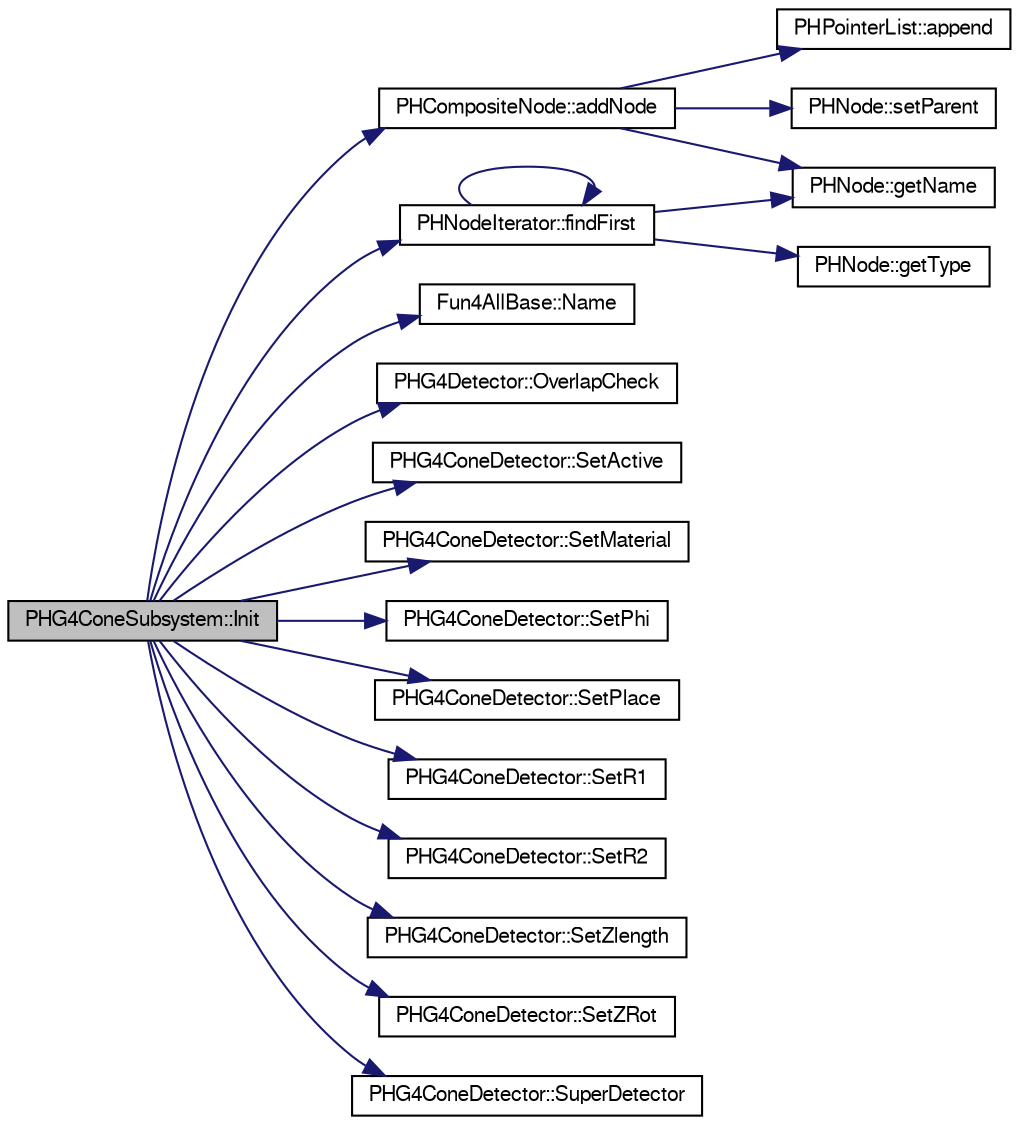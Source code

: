 digraph "PHG4ConeSubsystem::Init"
{
  bgcolor="transparent";
  edge [fontname="FreeSans",fontsize="10",labelfontname="FreeSans",labelfontsize="10"];
  node [fontname="FreeSans",fontsize="10",shape=record];
  rankdir="LR";
  Node1 [label="PHG4ConeSubsystem::Init",height=0.2,width=0.4,color="black", fillcolor="grey75", style="filled" fontcolor="black"];
  Node1 -> Node2 [color="midnightblue",fontsize="10",style="solid",fontname="FreeSans"];
  Node2 [label="PHCompositeNode::addNode",height=0.2,width=0.4,color="black",URL="$d5/dca/classPHCompositeNode.html#ac7dbf017614c324e218a001d729607bf"];
  Node2 -> Node3 [color="midnightblue",fontsize="10",style="solid",fontname="FreeSans"];
  Node3 [label="PHPointerList::append",height=0.2,width=0.4,color="black",URL="$d6/d86/classPHPointerList.html#af5fc4e6958b5b90c57bfb497566f503c"];
  Node2 -> Node4 [color="midnightblue",fontsize="10",style="solid",fontname="FreeSans"];
  Node4 [label="PHNode::getName",height=0.2,width=0.4,color="black",URL="$dc/d82/classPHNode.html#aca3576f926a4401eddc3d88bf0ce0de3"];
  Node2 -> Node5 [color="midnightblue",fontsize="10",style="solid",fontname="FreeSans"];
  Node5 [label="PHNode::setParent",height=0.2,width=0.4,color="black",URL="$dc/d82/classPHNode.html#adda2bd6cef2d5067bbe3016a990b7198"];
  Node1 -> Node6 [color="midnightblue",fontsize="10",style="solid",fontname="FreeSans"];
  Node6 [label="PHNodeIterator::findFirst",height=0.2,width=0.4,color="black",URL="$d5/d07/classPHNodeIterator.html#aea98bf8619af59b1212a94fb32106baa"];
  Node6 -> Node7 [color="midnightblue",fontsize="10",style="solid",fontname="FreeSans"];
  Node7 [label="PHNode::getType",height=0.2,width=0.4,color="black",URL="$dc/d82/classPHNode.html#a4ab1f90aed955a652813bfe377087bda"];
  Node6 -> Node4 [color="midnightblue",fontsize="10",style="solid",fontname="FreeSans"];
  Node6 -> Node6 [color="midnightblue",fontsize="10",style="solid",fontname="FreeSans"];
  Node1 -> Node8 [color="midnightblue",fontsize="10",style="solid",fontname="FreeSans"];
  Node8 [label="Fun4AllBase::Name",height=0.2,width=0.4,color="black",URL="$d5/dec/classFun4AllBase.html#a41f9ac377743d046f590617fd6f4f0ed",tooltip="Returns the name of this module. "];
  Node1 -> Node9 [color="midnightblue",fontsize="10",style="solid",fontname="FreeSans"];
  Node9 [label="PHG4Detector::OverlapCheck",height=0.2,width=0.4,color="black",URL="$d3/de7/classPHG4Detector.html#a66317072e07262741c28f524681dd0fe"];
  Node1 -> Node10 [color="midnightblue",fontsize="10",style="solid",fontname="FreeSans"];
  Node10 [label="PHG4ConeDetector::SetActive",height=0.2,width=0.4,color="black",URL="$d6/d41/classPHG4ConeDetector.html#a4921b6bab7fee1b71070ceea911d7ad7"];
  Node1 -> Node11 [color="midnightblue",fontsize="10",style="solid",fontname="FreeSans"];
  Node11 [label="PHG4ConeDetector::SetMaterial",height=0.2,width=0.4,color="black",URL="$d6/d41/classPHG4ConeDetector.html#a86694ab8743ccd368b954ab7205a157d"];
  Node1 -> Node12 [color="midnightblue",fontsize="10",style="solid",fontname="FreeSans"];
  Node12 [label="PHG4ConeDetector::SetPhi",height=0.2,width=0.4,color="black",URL="$d6/d41/classPHG4ConeDetector.html#ab3b3d194be272c348cd8364daa73caa3",tooltip="set phi offset and extention "];
  Node1 -> Node13 [color="midnightblue",fontsize="10",style="solid",fontname="FreeSans"];
  Node13 [label="PHG4ConeDetector::SetPlace",height=0.2,width=0.4,color="black",URL="$d6/d41/classPHG4ConeDetector.html#afb27b7738bfd0df59440b14575942524"];
  Node1 -> Node14 [color="midnightblue",fontsize="10",style="solid",fontname="FreeSans"];
  Node14 [label="PHG4ConeDetector::SetR1",height=0.2,width=0.4,color="black",URL="$d6/d41/classPHG4ConeDetector.html#affa8d05a668908d36f782f7069d02ffc",tooltip="set inner and outter radius1 "];
  Node1 -> Node15 [color="midnightblue",fontsize="10",style="solid",fontname="FreeSans"];
  Node15 [label="PHG4ConeDetector::SetR2",height=0.2,width=0.4,color="black",URL="$d6/d41/classPHG4ConeDetector.html#a5c3c4795395fb22c3f95620ceaba81ba",tooltip="set inner and outter radius2 "];
  Node1 -> Node16 [color="midnightblue",fontsize="10",style="solid",fontname="FreeSans"];
  Node16 [label="PHG4ConeDetector::SetZlength",height=0.2,width=0.4,color="black",URL="$d6/d41/classPHG4ConeDetector.html#a0d99dc46af9599fdcd154ba2bacb86ae",tooltip="set length in Z "];
  Node1 -> Node17 [color="midnightblue",fontsize="10",style="solid",fontname="FreeSans"];
  Node17 [label="PHG4ConeDetector::SetZRot",height=0.2,width=0.4,color="black",URL="$d6/d41/classPHG4ConeDetector.html#af891cc640e960c824790bd9920278856"];
  Node1 -> Node18 [color="midnightblue",fontsize="10",style="solid",fontname="FreeSans"];
  Node18 [label="PHG4ConeDetector::SuperDetector",height=0.2,width=0.4,color="black",URL="$d6/d41/classPHG4ConeDetector.html#a8e69b63cdab85fd81fd0d3262871580a"];
}
